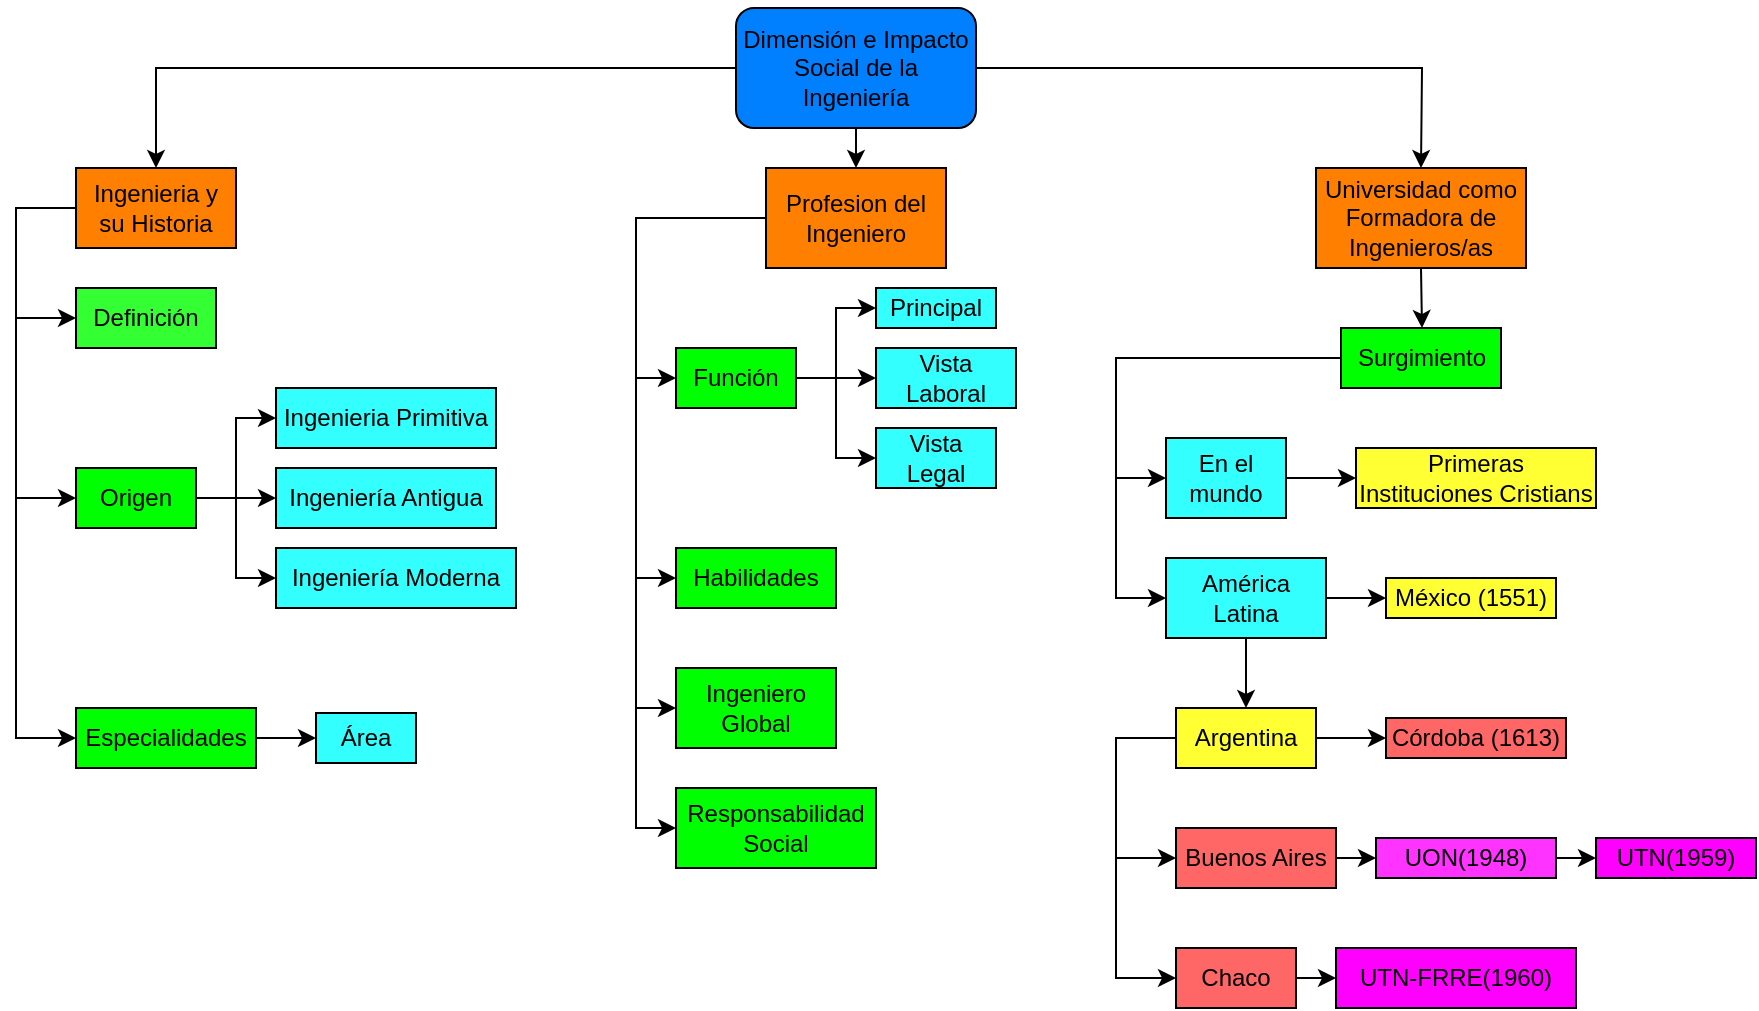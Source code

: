 <mxfile version="21.1.2" type="github">
  <diagram name="Página-1" id="oxagRrVjlECNcCnNltmB">
    <mxGraphModel dx="1326" dy="1676" grid="1" gridSize="10" guides="1" tooltips="1" connect="1" arrows="1" fold="1" page="1" pageScale="1" pageWidth="827" pageHeight="1169" math="0" shadow="0">
      <root>
        <mxCell id="0" />
        <mxCell id="1" parent="0" />
        <mxCell id="-pLsbkbEz4MKbwQwd5-9-2" value="&lt;p&gt;Dimensión e Impacto Social de la Ingeniería&lt;/p&gt;" style="rounded=1;whiteSpace=wrap;html=1;fillColor=#007FFF;" vertex="1" parent="1">
          <mxGeometry x="370" width="120" height="60" as="geometry" />
        </mxCell>
        <mxCell id="-pLsbkbEz4MKbwQwd5-9-12" value="" style="endArrow=classic;html=1;rounded=0;exitX=0;exitY=0.5;exitDx=0;exitDy=0;entryX=0.5;entryY=0;entryDx=0;entryDy=0;" edge="1" parent="1" source="-pLsbkbEz4MKbwQwd5-9-2" target="-pLsbkbEz4MKbwQwd5-9-14">
          <mxGeometry width="50" height="50" relative="1" as="geometry">
            <mxPoint x="390" y="220" as="sourcePoint" />
            <mxPoint x="95" y="80" as="targetPoint" />
            <Array as="points">
              <mxPoint x="80" y="30" />
            </Array>
          </mxGeometry>
        </mxCell>
        <mxCell id="-pLsbkbEz4MKbwQwd5-9-13" value="" style="endArrow=classic;html=1;rounded=0;entryX=0;entryY=0.5;entryDx=0;entryDy=0;" edge="1" parent="1" source="-pLsbkbEz4MKbwQwd5-9-14" target="-pLsbkbEz4MKbwQwd5-9-16">
          <mxGeometry width="50" height="50" relative="1" as="geometry">
            <mxPoint x="40" y="100" as="sourcePoint" />
            <mxPoint x="40" y="160" as="targetPoint" />
            <Array as="points">
              <mxPoint x="10" y="100" />
              <mxPoint x="10" y="155" />
            </Array>
          </mxGeometry>
        </mxCell>
        <mxCell id="-pLsbkbEz4MKbwQwd5-9-14" value="Ingenieria y su Historia" style="rounded=0;whiteSpace=wrap;html=1;fillColor=#FF8000;" vertex="1" parent="1">
          <mxGeometry x="40" y="80" width="80" height="40" as="geometry" />
        </mxCell>
        <mxCell id="-pLsbkbEz4MKbwQwd5-9-15" value="" style="endArrow=classic;html=1;rounded=0;entryX=0;entryY=0.5;entryDx=0;entryDy=0;" edge="1" parent="1" target="-pLsbkbEz4MKbwQwd5-9-17">
          <mxGeometry width="50" height="50" relative="1" as="geometry">
            <mxPoint x="10" y="150" as="sourcePoint" />
            <mxPoint x="40" y="235" as="targetPoint" />
            <Array as="points">
              <mxPoint x="10" y="245" />
            </Array>
          </mxGeometry>
        </mxCell>
        <mxCell id="-pLsbkbEz4MKbwQwd5-9-16" value="Definición" style="rounded=0;whiteSpace=wrap;html=1;fillColor=#33FF33;" vertex="1" parent="1">
          <mxGeometry x="40" y="140" width="70" height="30" as="geometry" />
        </mxCell>
        <mxCell id="-pLsbkbEz4MKbwQwd5-9-17" value="Origen" style="rounded=0;whiteSpace=wrap;html=1;fillColor=#00FF00;" vertex="1" parent="1">
          <mxGeometry x="40" y="230" width="60" height="30" as="geometry" />
        </mxCell>
        <mxCell id="-pLsbkbEz4MKbwQwd5-9-18" value="Especialidades" style="rounded=0;whiteSpace=wrap;html=1;fillColor=#00FF00;" vertex="1" parent="1">
          <mxGeometry x="40" y="350" width="90" height="30" as="geometry" />
        </mxCell>
        <mxCell id="-pLsbkbEz4MKbwQwd5-9-19" value="Ingenieria Primitiva" style="rounded=0;whiteSpace=wrap;html=1;fillColor=#33FFFF;" vertex="1" parent="1">
          <mxGeometry x="140" y="190" width="110" height="30" as="geometry" />
        </mxCell>
        <mxCell id="-pLsbkbEz4MKbwQwd5-9-20" value="Ingeniería Antigua" style="rounded=0;whiteSpace=wrap;html=1;fillColor=#33FFFF;" vertex="1" parent="1">
          <mxGeometry x="140" y="230" width="110" height="30" as="geometry" />
        </mxCell>
        <mxCell id="-pLsbkbEz4MKbwQwd5-9-21" value="Ingeniería Moderna" style="rounded=0;whiteSpace=wrap;html=1;fillColor=#33FFFF;" vertex="1" parent="1">
          <mxGeometry x="140" y="270" width="120" height="30" as="geometry" />
        </mxCell>
        <mxCell id="-pLsbkbEz4MKbwQwd5-9-22" value="" style="endArrow=classic;html=1;rounded=0;entryX=0;entryY=0.5;entryDx=0;entryDy=0;" edge="1" parent="1" target="-pLsbkbEz4MKbwQwd5-9-18">
          <mxGeometry width="50" height="50" relative="1" as="geometry">
            <mxPoint x="10" y="240" as="sourcePoint" />
            <mxPoint x="440" y="260" as="targetPoint" />
            <Array as="points">
              <mxPoint x="10" y="365" />
            </Array>
          </mxGeometry>
        </mxCell>
        <mxCell id="-pLsbkbEz4MKbwQwd5-9-23" value="" style="endArrow=classic;html=1;rounded=0;exitX=1;exitY=0.5;exitDx=0;exitDy=0;entryX=0;entryY=0.5;entryDx=0;entryDy=0;" edge="1" parent="1" source="-pLsbkbEz4MKbwQwd5-9-17" target="-pLsbkbEz4MKbwQwd5-9-19">
          <mxGeometry width="50" height="50" relative="1" as="geometry">
            <mxPoint x="390" y="310" as="sourcePoint" />
            <mxPoint x="440" y="260" as="targetPoint" />
            <Array as="points">
              <mxPoint x="120" y="245" />
              <mxPoint x="120" y="205" />
            </Array>
          </mxGeometry>
        </mxCell>
        <mxCell id="-pLsbkbEz4MKbwQwd5-9-24" value="" style="endArrow=classic;html=1;rounded=0;entryX=0;entryY=0.5;entryDx=0;entryDy=0;" edge="1" parent="1" target="-pLsbkbEz4MKbwQwd5-9-20">
          <mxGeometry width="50" height="50" relative="1" as="geometry">
            <mxPoint x="120" y="245" as="sourcePoint" />
            <mxPoint x="300" y="370" as="targetPoint" />
            <Array as="points" />
          </mxGeometry>
        </mxCell>
        <mxCell id="-pLsbkbEz4MKbwQwd5-9-25" value="" style="endArrow=classic;html=1;rounded=0;entryX=0;entryY=0.5;entryDx=0;entryDy=0;" edge="1" parent="1" target="-pLsbkbEz4MKbwQwd5-9-21">
          <mxGeometry relative="1" as="geometry">
            <mxPoint x="120" y="240" as="sourcePoint" />
            <mxPoint x="460" y="290" as="targetPoint" />
            <Array as="points">
              <mxPoint x="120" y="285" />
            </Array>
          </mxGeometry>
        </mxCell>
        <mxCell id="-pLsbkbEz4MKbwQwd5-9-27" value="Profesion del Ingeniero" style="rounded=0;whiteSpace=wrap;html=1;fillColor=#FF8000;" vertex="1" parent="1">
          <mxGeometry x="385" y="80" width="90" height="50" as="geometry" />
        </mxCell>
        <mxCell id="-pLsbkbEz4MKbwQwd5-9-28" value="Universidad como Formadora de Ingenieros/as" style="rounded=0;whiteSpace=wrap;html=1;fillColor=#FF8000;" vertex="1" parent="1">
          <mxGeometry x="660" y="80" width="105" height="50" as="geometry" />
        </mxCell>
        <mxCell id="-pLsbkbEz4MKbwQwd5-9-29" value="" style="endArrow=classic;html=1;rounded=0;exitX=0.5;exitY=1;exitDx=0;exitDy=0;" edge="1" parent="1" source="-pLsbkbEz4MKbwQwd5-9-2">
          <mxGeometry width="50" height="50" relative="1" as="geometry">
            <mxPoint x="410" y="270" as="sourcePoint" />
            <mxPoint x="430" y="80" as="targetPoint" />
          </mxGeometry>
        </mxCell>
        <mxCell id="-pLsbkbEz4MKbwQwd5-9-30" value="Ingeniero Global" style="rounded=0;whiteSpace=wrap;html=1;fillColor=#00FF00;" vertex="1" parent="1">
          <mxGeometry x="340" y="330" width="80" height="40" as="geometry" />
        </mxCell>
        <mxCell id="-pLsbkbEz4MKbwQwd5-9-31" value="Función" style="rounded=0;whiteSpace=wrap;html=1;fillColor=#00FF00;" vertex="1" parent="1">
          <mxGeometry x="340" y="170" width="60" height="30" as="geometry" />
        </mxCell>
        <mxCell id="-pLsbkbEz4MKbwQwd5-9-32" value="Habilidades" style="rounded=0;whiteSpace=wrap;html=1;fillColor=#00FF00;" vertex="1" parent="1">
          <mxGeometry x="340" y="270" width="80" height="30" as="geometry" />
        </mxCell>
        <mxCell id="-pLsbkbEz4MKbwQwd5-9-33" value="Responsabilidad Social" style="rounded=0;whiteSpace=wrap;html=1;fillColor=#00FF00;" vertex="1" parent="1">
          <mxGeometry x="340" y="390" width="100" height="40" as="geometry" />
        </mxCell>
        <mxCell id="-pLsbkbEz4MKbwQwd5-9-34" value="" style="endArrow=classic;html=1;rounded=0;entryX=0;entryY=0.5;entryDx=0;entryDy=0;exitX=0;exitY=0.5;exitDx=0;exitDy=0;" edge="1" parent="1" source="-pLsbkbEz4MKbwQwd5-9-27" target="-pLsbkbEz4MKbwQwd5-9-31">
          <mxGeometry width="50" height="50" relative="1" as="geometry">
            <mxPoint x="230" y="140" as="sourcePoint" />
            <mxPoint x="280" y="90" as="targetPoint" />
            <Array as="points">
              <mxPoint x="320" y="105" />
              <mxPoint x="320" y="185" />
            </Array>
          </mxGeometry>
        </mxCell>
        <mxCell id="-pLsbkbEz4MKbwQwd5-9-35" value="" style="endArrow=classic;html=1;rounded=0;entryX=0;entryY=0.5;entryDx=0;entryDy=0;" edge="1" parent="1" target="-pLsbkbEz4MKbwQwd5-9-32">
          <mxGeometry width="50" height="50" relative="1" as="geometry">
            <mxPoint x="320" y="180" as="sourcePoint" />
            <mxPoint x="570" y="230" as="targetPoint" />
            <Array as="points">
              <mxPoint x="320" y="285" />
            </Array>
          </mxGeometry>
        </mxCell>
        <mxCell id="-pLsbkbEz4MKbwQwd5-9-36" value="" style="endArrow=classic;html=1;rounded=0;entryX=0;entryY=0.5;entryDx=0;entryDy=0;" edge="1" parent="1" target="-pLsbkbEz4MKbwQwd5-9-30">
          <mxGeometry width="50" height="50" relative="1" as="geometry">
            <mxPoint x="320" y="280" as="sourcePoint" />
            <mxPoint x="550" y="270" as="targetPoint" />
            <Array as="points">
              <mxPoint x="320" y="350" />
            </Array>
          </mxGeometry>
        </mxCell>
        <mxCell id="-pLsbkbEz4MKbwQwd5-9-37" value="" style="endArrow=classic;html=1;rounded=0;entryX=0;entryY=0.5;entryDx=0;entryDy=0;" edge="1" parent="1" target="-pLsbkbEz4MKbwQwd5-9-33">
          <mxGeometry width="50" height="50" relative="1" as="geometry">
            <mxPoint x="320" y="350" as="sourcePoint" />
            <mxPoint x="340" y="370" as="targetPoint" />
            <Array as="points">
              <mxPoint x="320" y="410" />
            </Array>
          </mxGeometry>
        </mxCell>
        <mxCell id="-pLsbkbEz4MKbwQwd5-9-38" value="Principal" style="rounded=0;whiteSpace=wrap;html=1;fillColor=#33FFFF;" vertex="1" parent="1">
          <mxGeometry x="440" y="140" width="60" height="20" as="geometry" />
        </mxCell>
        <mxCell id="-pLsbkbEz4MKbwQwd5-9-39" value="Vista Laboral" style="rounded=0;whiteSpace=wrap;html=1;fillColor=#33FFFF;" vertex="1" parent="1">
          <mxGeometry x="440" y="170" width="70" height="30" as="geometry" />
        </mxCell>
        <mxCell id="-pLsbkbEz4MKbwQwd5-9-40" value="Vista Legal" style="rounded=0;whiteSpace=wrap;html=1;fillColor=#33FFFF;" vertex="1" parent="1">
          <mxGeometry x="440" y="210" width="60" height="30" as="geometry" />
        </mxCell>
        <mxCell id="-pLsbkbEz4MKbwQwd5-9-41" value="" style="endArrow=classic;html=1;rounded=0;exitX=1;exitY=0.5;exitDx=0;exitDy=0;entryX=0;entryY=0.5;entryDx=0;entryDy=0;" edge="1" parent="1" source="-pLsbkbEz4MKbwQwd5-9-31" target="-pLsbkbEz4MKbwQwd5-9-38">
          <mxGeometry width="50" height="50" relative="1" as="geometry">
            <mxPoint x="480" y="350" as="sourcePoint" />
            <mxPoint x="530" y="300" as="targetPoint" />
            <Array as="points">
              <mxPoint x="420" y="185" />
              <mxPoint x="420" y="150" />
            </Array>
          </mxGeometry>
        </mxCell>
        <mxCell id="-pLsbkbEz4MKbwQwd5-9-42" value="" style="endArrow=classic;html=1;rounded=0;entryX=0;entryY=0.5;entryDx=0;entryDy=0;" edge="1" parent="1" target="-pLsbkbEz4MKbwQwd5-9-39">
          <mxGeometry width="50" height="50" relative="1" as="geometry">
            <mxPoint x="420" y="185" as="sourcePoint" />
            <mxPoint x="530" y="280" as="targetPoint" />
          </mxGeometry>
        </mxCell>
        <mxCell id="-pLsbkbEz4MKbwQwd5-9-43" value="" style="endArrow=classic;html=1;rounded=0;entryX=0;entryY=0.5;entryDx=0;entryDy=0;" edge="1" parent="1" target="-pLsbkbEz4MKbwQwd5-9-40">
          <mxGeometry width="50" height="50" relative="1" as="geometry">
            <mxPoint x="420" y="180" as="sourcePoint" />
            <mxPoint x="520" y="290" as="targetPoint" />
            <Array as="points">
              <mxPoint x="420" y="225" />
            </Array>
          </mxGeometry>
        </mxCell>
        <mxCell id="-pLsbkbEz4MKbwQwd5-9-44" value="" style="endArrow=classic;html=1;rounded=0;exitX=1;exitY=0.5;exitDx=0;exitDy=0;entryX=0.5;entryY=0;entryDx=0;entryDy=0;" edge="1" parent="1" source="-pLsbkbEz4MKbwQwd5-9-2" target="-pLsbkbEz4MKbwQwd5-9-28">
          <mxGeometry width="50" height="50" relative="1" as="geometry">
            <mxPoint x="550" y="80" as="sourcePoint" />
            <mxPoint x="600" y="30" as="targetPoint" />
            <Array as="points">
              <mxPoint x="713" y="30" />
            </Array>
          </mxGeometry>
        </mxCell>
        <mxCell id="-pLsbkbEz4MKbwQwd5-9-45" value="Surgimiento" style="rounded=0;whiteSpace=wrap;html=1;fillColor=#00FF00;" vertex="1" parent="1">
          <mxGeometry x="672.5" y="160" width="80" height="30" as="geometry" />
        </mxCell>
        <mxCell id="-pLsbkbEz4MKbwQwd5-9-46" value="En el mundo" style="rounded=0;whiteSpace=wrap;html=1;fillColor=#33FFFF;" vertex="1" parent="1">
          <mxGeometry x="585" y="215" width="60" height="40" as="geometry" />
        </mxCell>
        <mxCell id="-pLsbkbEz4MKbwQwd5-9-47" value="Primeras Instituciones Cristians" style="rounded=0;whiteSpace=wrap;html=1;fillColor=#FFFF33;" vertex="1" parent="1">
          <mxGeometry x="680" y="220" width="120" height="30" as="geometry" />
        </mxCell>
        <mxCell id="-pLsbkbEz4MKbwQwd5-9-48" value="América Latina" style="rounded=0;whiteSpace=wrap;html=1;fillColor=#33FFFF;" vertex="1" parent="1">
          <mxGeometry x="585" y="275" width="80" height="40" as="geometry" />
        </mxCell>
        <mxCell id="-pLsbkbEz4MKbwQwd5-9-49" value="México (1551)" style="rounded=0;whiteSpace=wrap;html=1;fillColor=#FFFF33;" vertex="1" parent="1">
          <mxGeometry x="695" y="285" width="85" height="20" as="geometry" />
        </mxCell>
        <mxCell id="-pLsbkbEz4MKbwQwd5-9-50" value="Argentina" style="rounded=0;whiteSpace=wrap;html=1;fillColor=#FFFF33;" vertex="1" parent="1">
          <mxGeometry x="590" y="350" width="70" height="30" as="geometry" />
        </mxCell>
        <mxCell id="-pLsbkbEz4MKbwQwd5-9-51" value="Córdoba (1613)" style="rounded=0;whiteSpace=wrap;html=1;fillColor=#FF6666;" vertex="1" parent="1">
          <mxGeometry x="695" y="355" width="90" height="20" as="geometry" />
        </mxCell>
        <mxCell id="-pLsbkbEz4MKbwQwd5-9-52" value="UON(1948)" style="rounded=0;whiteSpace=wrap;html=1;fillColor=#FF33FF;" vertex="1" parent="1">
          <mxGeometry x="690" y="415" width="90" height="20" as="geometry" />
        </mxCell>
        <mxCell id="-pLsbkbEz4MKbwQwd5-9-54" value="UTN(1959)" style="rounded=0;whiteSpace=wrap;html=1;fillColor=#FF00FF;" vertex="1" parent="1">
          <mxGeometry x="800" y="415" width="80" height="20" as="geometry" />
        </mxCell>
        <mxCell id="-pLsbkbEz4MKbwQwd5-9-55" value="UTN-FRRE(1960)" style="rounded=0;whiteSpace=wrap;html=1;fillColor=#FF00FF;" vertex="1" parent="1">
          <mxGeometry x="670" y="470" width="120" height="30" as="geometry" />
        </mxCell>
        <mxCell id="-pLsbkbEz4MKbwQwd5-9-56" value="Chaco" style="rounded=0;whiteSpace=wrap;html=1;fillColor=#FF6666;" vertex="1" parent="1">
          <mxGeometry x="590" y="470" width="60" height="30" as="geometry" />
        </mxCell>
        <mxCell id="-pLsbkbEz4MKbwQwd5-9-57" value="Buenos Aires" style="rounded=0;whiteSpace=wrap;html=1;fillColor=#FF6666;" vertex="1" parent="1">
          <mxGeometry x="590" y="410" width="80" height="30" as="geometry" />
        </mxCell>
        <mxCell id="-pLsbkbEz4MKbwQwd5-9-59" value="" style="endArrow=classic;html=1;rounded=0;exitX=0.5;exitY=1;exitDx=0;exitDy=0;" edge="1" parent="1" source="-pLsbkbEz4MKbwQwd5-9-28">
          <mxGeometry width="50" height="50" relative="1" as="geometry">
            <mxPoint x="670" y="260" as="sourcePoint" />
            <mxPoint x="713" y="160" as="targetPoint" />
          </mxGeometry>
        </mxCell>
        <mxCell id="-pLsbkbEz4MKbwQwd5-9-60" value="" style="endArrow=classic;html=1;rounded=0;exitX=0;exitY=0.5;exitDx=0;exitDy=0;entryX=0;entryY=0.5;entryDx=0;entryDy=0;" edge="1" parent="1" source="-pLsbkbEz4MKbwQwd5-9-45" target="-pLsbkbEz4MKbwQwd5-9-46">
          <mxGeometry width="50" height="50" relative="1" as="geometry">
            <mxPoint x="670" y="260" as="sourcePoint" />
            <mxPoint x="720" y="210" as="targetPoint" />
            <Array as="points">
              <mxPoint x="560" y="175" />
              <mxPoint x="560" y="235" />
            </Array>
          </mxGeometry>
        </mxCell>
        <mxCell id="-pLsbkbEz4MKbwQwd5-9-61" value="" style="endArrow=classic;html=1;rounded=0;entryX=0;entryY=0.5;entryDx=0;entryDy=0;exitX=1;exitY=0.5;exitDx=0;exitDy=0;" edge="1" parent="1" source="-pLsbkbEz4MKbwQwd5-9-46" target="-pLsbkbEz4MKbwQwd5-9-47">
          <mxGeometry width="50" height="50" relative="1" as="geometry">
            <mxPoint x="510" y="330" as="sourcePoint" />
            <mxPoint x="560" y="280" as="targetPoint" />
          </mxGeometry>
        </mxCell>
        <mxCell id="-pLsbkbEz4MKbwQwd5-9-62" value="" style="endArrow=classic;html=1;rounded=0;entryX=0;entryY=0.5;entryDx=0;entryDy=0;" edge="1" parent="1" target="-pLsbkbEz4MKbwQwd5-9-48">
          <mxGeometry width="50" height="50" relative="1" as="geometry">
            <mxPoint x="560" y="230" as="sourcePoint" />
            <mxPoint x="560" y="310" as="targetPoint" />
            <Array as="points">
              <mxPoint x="560" y="295" />
            </Array>
          </mxGeometry>
        </mxCell>
        <mxCell id="-pLsbkbEz4MKbwQwd5-9-63" value="" style="endArrow=classic;html=1;rounded=0;exitX=1;exitY=0.5;exitDx=0;exitDy=0;entryX=0;entryY=0.5;entryDx=0;entryDy=0;" edge="1" parent="1" source="-pLsbkbEz4MKbwQwd5-9-48" target="-pLsbkbEz4MKbwQwd5-9-49">
          <mxGeometry width="50" height="50" relative="1" as="geometry">
            <mxPoint x="690" y="420" as="sourcePoint" />
            <mxPoint x="740" y="370" as="targetPoint" />
          </mxGeometry>
        </mxCell>
        <mxCell id="-pLsbkbEz4MKbwQwd5-9-64" value="" style="endArrow=classic;html=1;rounded=0;exitX=0.5;exitY=1;exitDx=0;exitDy=0;entryX=0.5;entryY=0;entryDx=0;entryDy=0;" edge="1" parent="1" source="-pLsbkbEz4MKbwQwd5-9-48" target="-pLsbkbEz4MKbwQwd5-9-50">
          <mxGeometry width="50" height="50" relative="1" as="geometry">
            <mxPoint x="600" y="540" as="sourcePoint" />
            <mxPoint x="650" y="490" as="targetPoint" />
          </mxGeometry>
        </mxCell>
        <mxCell id="-pLsbkbEz4MKbwQwd5-9-66" value="" style="endArrow=classic;html=1;rounded=0;entryX=0;entryY=0.5;entryDx=0;entryDy=0;exitX=1;exitY=0.5;exitDx=0;exitDy=0;" edge="1" parent="1" source="-pLsbkbEz4MKbwQwd5-9-50" target="-pLsbkbEz4MKbwQwd5-9-51">
          <mxGeometry width="50" height="50" relative="1" as="geometry">
            <mxPoint x="600" y="500" as="sourcePoint" />
            <mxPoint x="650" y="450" as="targetPoint" />
          </mxGeometry>
        </mxCell>
        <mxCell id="-pLsbkbEz4MKbwQwd5-9-67" value="" style="endArrow=classic;html=1;rounded=0;entryX=0;entryY=0.5;entryDx=0;entryDy=0;exitX=0;exitY=0.5;exitDx=0;exitDy=0;" edge="1" parent="1" source="-pLsbkbEz4MKbwQwd5-9-50" target="-pLsbkbEz4MKbwQwd5-9-57">
          <mxGeometry width="50" height="50" relative="1" as="geometry">
            <mxPoint x="490" y="440" as="sourcePoint" />
            <mxPoint x="540" y="390" as="targetPoint" />
            <Array as="points">
              <mxPoint x="560" y="365" />
              <mxPoint x="560" y="425" />
            </Array>
          </mxGeometry>
        </mxCell>
        <mxCell id="-pLsbkbEz4MKbwQwd5-9-68" value="" style="endArrow=classic;html=1;rounded=0;entryX=0;entryY=0.5;entryDx=0;entryDy=0;exitX=1;exitY=0.5;exitDx=0;exitDy=0;" edge="1" parent="1" source="-pLsbkbEz4MKbwQwd5-9-57" target="-pLsbkbEz4MKbwQwd5-9-52">
          <mxGeometry width="50" height="50" relative="1" as="geometry">
            <mxPoint x="620" y="550" as="sourcePoint" />
            <mxPoint x="680" y="450" as="targetPoint" />
          </mxGeometry>
        </mxCell>
        <mxCell id="-pLsbkbEz4MKbwQwd5-9-69" value="" style="endArrow=classic;html=1;rounded=0;exitX=1;exitY=0.5;exitDx=0;exitDy=0;entryX=0;entryY=0.5;entryDx=0;entryDy=0;" edge="1" parent="1" source="-pLsbkbEz4MKbwQwd5-9-52" target="-pLsbkbEz4MKbwQwd5-9-54">
          <mxGeometry width="50" height="50" relative="1" as="geometry">
            <mxPoint x="770" y="510" as="sourcePoint" />
            <mxPoint x="820" y="460" as="targetPoint" />
          </mxGeometry>
        </mxCell>
        <mxCell id="-pLsbkbEz4MKbwQwd5-9-70" value="" style="endArrow=classic;html=1;rounded=0;entryX=0;entryY=0.5;entryDx=0;entryDy=0;" edge="1" parent="1" target="-pLsbkbEz4MKbwQwd5-9-56">
          <mxGeometry width="50" height="50" relative="1" as="geometry">
            <mxPoint x="560" y="420" as="sourcePoint" />
            <mxPoint x="560" y="470" as="targetPoint" />
            <Array as="points">
              <mxPoint x="560" y="485" />
            </Array>
          </mxGeometry>
        </mxCell>
        <mxCell id="-pLsbkbEz4MKbwQwd5-9-71" value="" style="endArrow=classic;html=1;rounded=0;entryX=0;entryY=0.5;entryDx=0;entryDy=0;exitX=1;exitY=0.5;exitDx=0;exitDy=0;" edge="1" parent="1" source="-pLsbkbEz4MKbwQwd5-9-56" target="-pLsbkbEz4MKbwQwd5-9-55">
          <mxGeometry width="50" height="50" relative="1" as="geometry">
            <mxPoint x="570" y="580" as="sourcePoint" />
            <mxPoint x="620" y="530" as="targetPoint" />
          </mxGeometry>
        </mxCell>
        <mxCell id="-pLsbkbEz4MKbwQwd5-9-72" value="Área" style="rounded=0;whiteSpace=wrap;html=1;fillColor=#33FFFF;" vertex="1" parent="1">
          <mxGeometry x="160" y="352.5" width="50" height="25" as="geometry" />
        </mxCell>
        <mxCell id="-pLsbkbEz4MKbwQwd5-9-73" value="" style="endArrow=classic;html=1;rounded=0;entryX=0;entryY=0.5;entryDx=0;entryDy=0;exitX=1;exitY=0.5;exitDx=0;exitDy=0;" edge="1" parent="1" source="-pLsbkbEz4MKbwQwd5-9-18" target="-pLsbkbEz4MKbwQwd5-9-72">
          <mxGeometry width="50" height="50" relative="1" as="geometry">
            <mxPoint x="70" y="500" as="sourcePoint" />
            <mxPoint x="120" y="450" as="targetPoint" />
          </mxGeometry>
        </mxCell>
      </root>
    </mxGraphModel>
  </diagram>
</mxfile>
